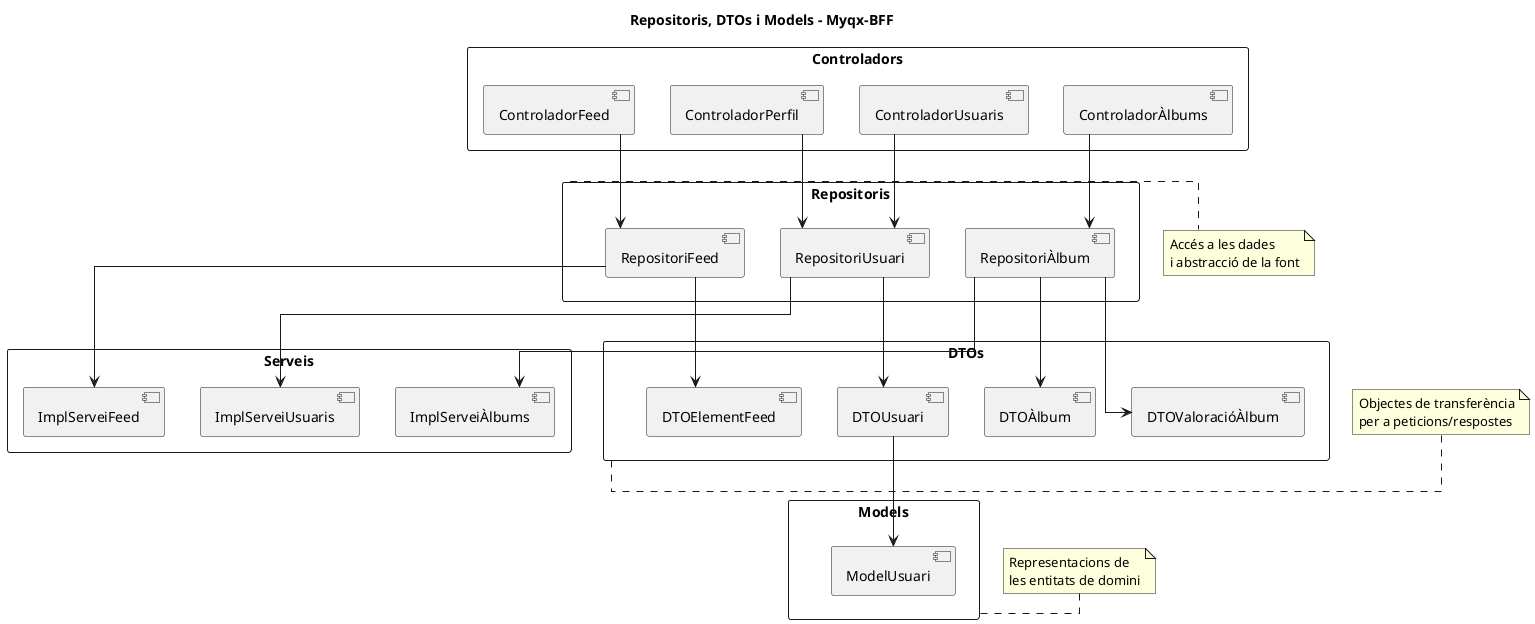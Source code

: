 @startuml Repositoris_DTOs_Models_Simple

' Style definitions
skinparam packageStyle rectangle
skinparam backgroundColor white
skinparam componentStyle uml2
skinparam linetype ortho

' Títol general
title Repositoris, DTOs i Models - Myqx-BFF

' CAPA DE CONTROLADORS
package "Controladors" {
    component [ControladorUsuaris] as UsersController
    component [ControladorÀlbums] as AlbumsController
    component [ControladorFeed] as FeedController
    component [ControladorPerfil] as ProfileController
}

' CAPA DE REPOSITORIS
package "Repositoris" {
    component [RepositoriUsuari] as UserRepository
    component [RepositoriÀlbum] as AlbumRepository
    component [RepositoriFeed] as FeedRepository
}

' CAPA DE SERVEIS
package "Serveis" {
    component [ImplServeiUsuaris] as UsersServiceImpl
    component [ImplServeiÀlbums] as AlbumsServiceImpl
    component [ImplServeiFeed] as FeedServiceImpl
}

' CAPA DE DTOs
package "DTOs" {
    component [DTOUsuari] as UserDTO
    component [DTOÀlbum] as AlbumDTO
    component [DTOValoracióÀlbum] as AlbumRatingDTO
    component [DTOElementFeed] as FeedItemDTO
}

' CAPA DE MODELS
package "Models" {
    component [ModelUsuari] as UserModel
}

' Relacions de controladors a repositoris
UsersController --> UserRepository
AlbumsController --> AlbumRepository
FeedController --> FeedRepository
ProfileController --> UserRepository

' Relacions de repositoris a serveis
UserRepository --> UsersServiceImpl
AlbumRepository --> AlbumsServiceImpl
FeedRepository --> FeedServiceImpl

' Relacions de DTOs
UserRepository --> UserDTO
AlbumRepository --> AlbumDTO
AlbumRepository --> AlbumRatingDTO
FeedRepository --> FeedItemDTO

' Relacions amb models
UserDTO --> UserModel

note right of "Repositoris"
  Accés a les dades
  i abstracció de la font
end note

note right of "DTOs"
  Objectes de transferència
  per a peticions/respostes
end note

note right of "Models"
  Representacions de
  les entitats de domini
end note

@enduml
